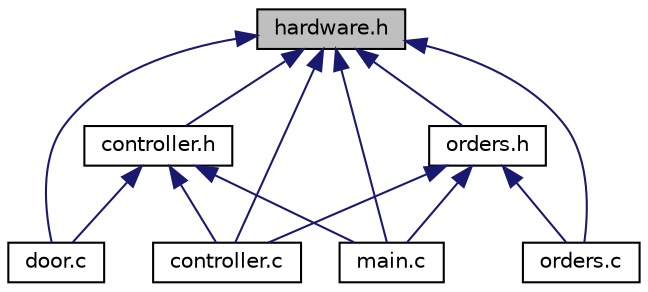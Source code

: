 digraph "hardware.h"
{
 // LATEX_PDF_SIZE
  edge [fontname="Helvetica",fontsize="10",labelfontname="Helvetica",labelfontsize="10"];
  node [fontname="Helvetica",fontsize="10",shape=record];
  Node1 [label="hardware.h",height=0.2,width=0.4,color="black", fillcolor="grey75", style="filled", fontcolor="black",tooltip="Driver for the elevator hardware."];
  Node1 -> Node2 [dir="back",color="midnightblue",fontsize="10",style="solid"];
  Node2 [label="controller.h",height=0.2,width=0.4,color="black", fillcolor="white", style="filled",URL="$controller_8h.html",tooltip="Declaration of functions for controller."];
  Node2 -> Node3 [dir="back",color="midnightblue",fontsize="10",style="solid"];
  Node3 [label="controller.c",height=0.2,width=0.4,color="black", fillcolor="white", style="filled",URL="$controller_8c.html",tooltip="file containing functions determining the behaviour of the elevator"];
  Node2 -> Node4 [dir="back",color="midnightblue",fontsize="10",style="solid"];
  Node4 [label="door.c",height=0.2,width=0.4,color="black", fillcolor="white", style="filled",URL="$door_8c.html",tooltip="file containing functions for door operations"];
  Node2 -> Node5 [dir="back",color="midnightblue",fontsize="10",style="solid"];
  Node5 [label="main.c",height=0.2,width=0.4,color="black", fillcolor="white", style="filled",URL="$main_8c.html",tooltip="main file that initialises elevator and runs operation loop"];
  Node1 -> Node3 [dir="back",color="midnightblue",fontsize="10",style="solid"];
  Node1 -> Node6 [dir="back",color="midnightblue",fontsize="10",style="solid"];
  Node6 [label="orders.h",height=0.2,width=0.4,color="black", fillcolor="white", style="filled",URL="$orders_8h.html",tooltip="Declaration of order functions and arrays."];
  Node6 -> Node3 [dir="back",color="midnightblue",fontsize="10",style="solid"];
  Node6 -> Node5 [dir="back",color="midnightblue",fontsize="10",style="solid"];
  Node6 -> Node7 [dir="back",color="midnightblue",fontsize="10",style="solid"];
  Node7 [label="orders.c",height=0.2,width=0.4,color="black", fillcolor="white", style="filled",URL="$orders_8c.html",tooltip="file containing functions for manipulating orders"];
  Node1 -> Node4 [dir="back",color="midnightblue",fontsize="10",style="solid"];
  Node1 -> Node5 [dir="back",color="midnightblue",fontsize="10",style="solid"];
  Node1 -> Node7 [dir="back",color="midnightblue",fontsize="10",style="solid"];
}
